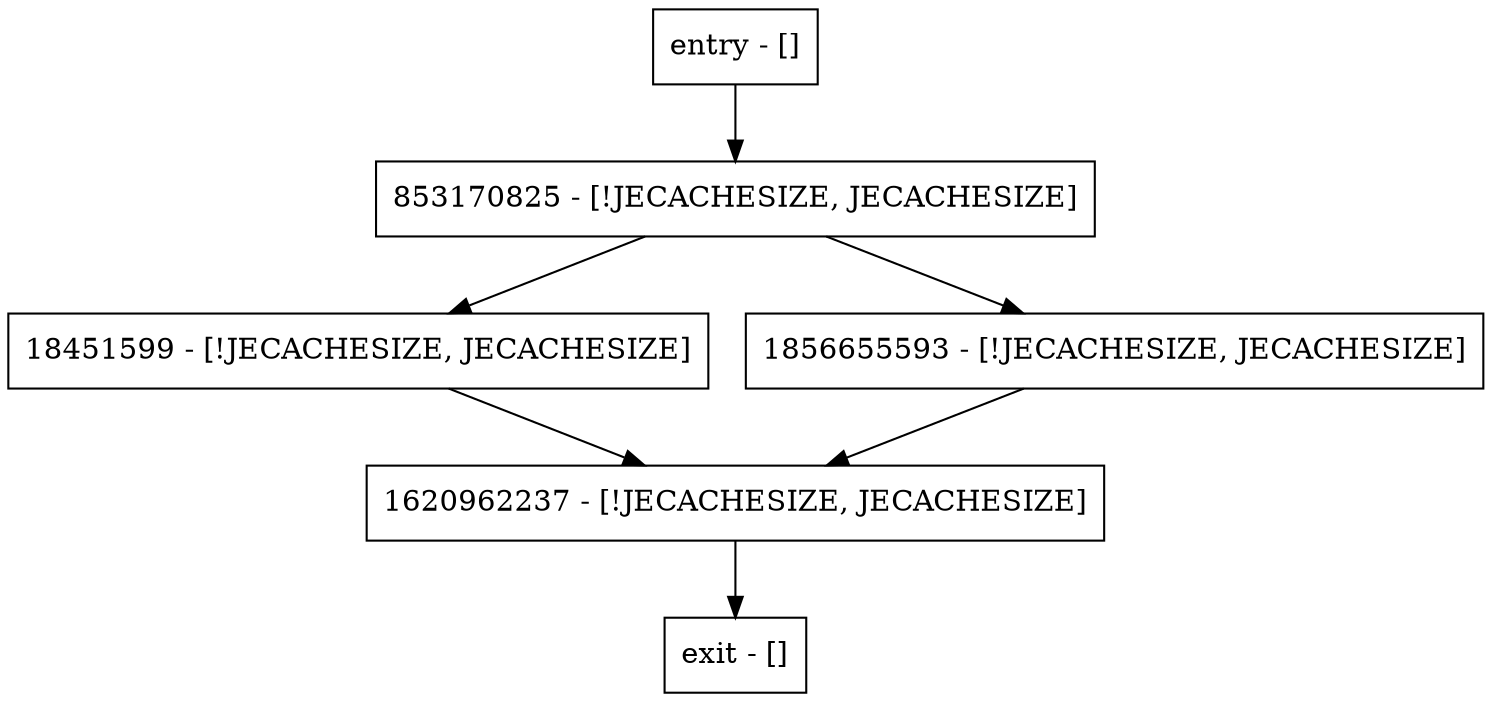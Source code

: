 digraph <clinit> {
node [shape=record];
entry [label="entry - []"];
exit [label="exit - []"];
853170825 [label="853170825 - [!JECACHESIZE, JECACHESIZE]"];
18451599 [label="18451599 - [!JECACHESIZE, JECACHESIZE]"];
1620962237 [label="1620962237 - [!JECACHESIZE, JECACHESIZE]"];
1856655593 [label="1856655593 - [!JECACHESIZE, JECACHESIZE]"];
entry;
exit;
entry -> 853170825;
853170825 -> 18451599;
853170825 -> 1856655593;
18451599 -> 1620962237;
1620962237 -> exit;
1856655593 -> 1620962237;
}
